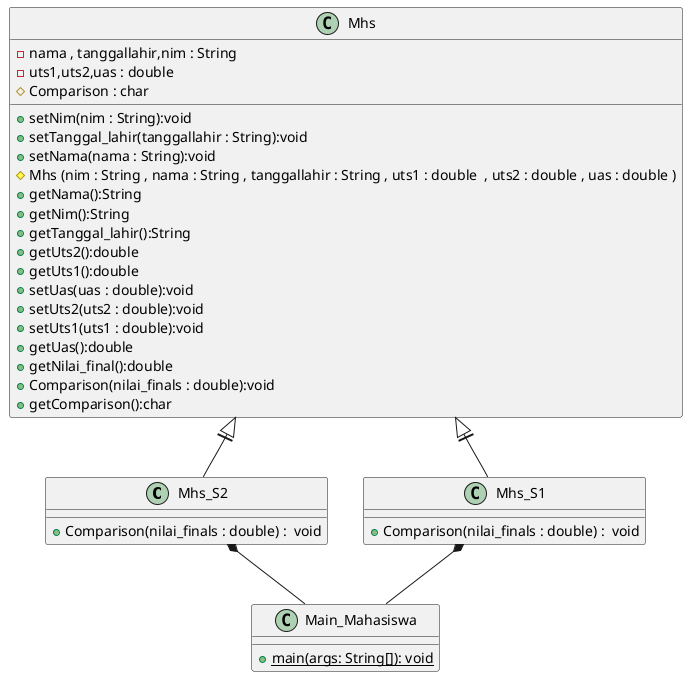 @startuml
'https://plantuml.com/class-diagram

class Mhs_S2{
+Comparison(nilai_finals : double) :  void
}

class Mhs_S1{
+Comparison(nilai_finals : double) :  void
}

class Mhs{
-nama , tanggallahir,nim : String
-uts1,uts2,uas : double
#Comparison : char
+setNim(nim : String):void
+setTanggal_lahir(tanggallahir : String):void
+setNama(nama : String):void
# Mhs (nim : String , nama : String , tanggallahir : String , uts1 : double  , uts2 : double , uas : double )
+getNama():String
+getNim():String
+getTanggal_lahir():String
+getUts2():double
+getUts1():double
+setUas(uas : double):void
+setUts2(uts2 : double):void
+setUts1(uts1 : double):void
+getUas():double
+getNilai_final():double
+Comparison(nilai_finals : double):void
+getComparison():char
}

class Main_Mahasiswa{
+ {static}main(args: String[]): void
}

Mhs <||-- Mhs_S1
Mhs <||-- Mhs_S2
Mhs_S1 *-- Main_Mahasiswa
Mhs_S2*-- Main_Mahasiswa
@enduml